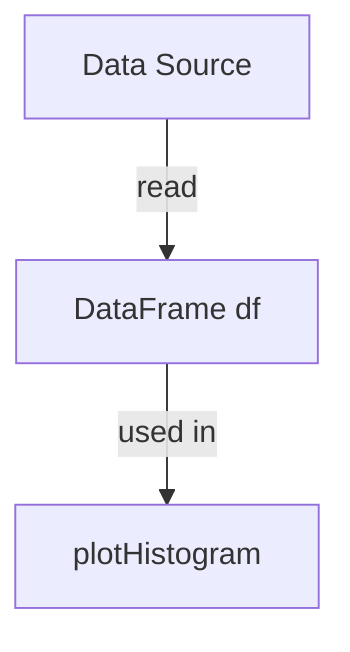 flowchart TD
    A["Data Source"] -->|read| df["DataFrame df"]
    df["DataFrame df"] -->|used in| B["plotHistogram"]